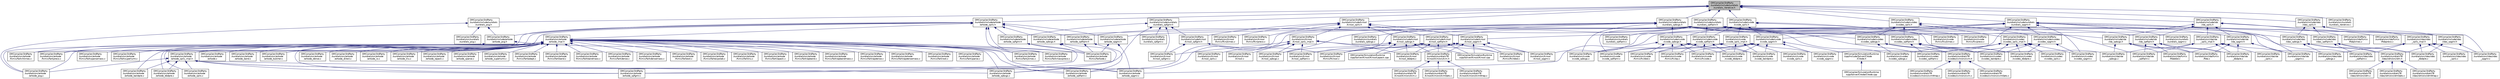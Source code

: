 digraph "OMCompiler/3rdParty/sundials/include/sundials/sundials_iterative.h"
{
  edge [fontname="Helvetica",fontsize="10",labelfontname="Helvetica",labelfontsize="10"];
  node [fontname="Helvetica",fontsize="10",shape=record];
  Node5 [label="OMCompiler/3rdParty\l/sundials/include/sundials\l/sundials_iterative.h",height=0.2,width=0.4,color="black", fillcolor="grey75", style="filled", fontcolor="black"];
  Node5 -> Node6 [dir="back",color="midnightblue",fontsize="10",style="solid",fontname="Helvetica"];
  Node6 [label="OMCompiler/3rdParty\l/sundials/include/arkode\l/arkode_spils.h",height=0.2,width=0.4,color="black", fillcolor="white", style="filled",URL="$dd/d9b/arkode__spils_8h.html"];
  Node6 -> Node7 [dir="back",color="midnightblue",fontsize="10",style="solid",fontname="Helvetica"];
  Node7 [label="OMCompiler/3rdParty\l/sundials/include/arkode\l/arkode_pcg.h",height=0.2,width=0.4,color="black", fillcolor="white", style="filled",URL="$d6/d5d/arkode__pcg_8h.html"];
  Node7 -> Node8 [dir="back",color="midnightblue",fontsize="10",style="solid",fontname="Helvetica"];
  Node8 [label="OMCompiler/3rdParty\l/sundials/src/arkode\l/arkode_pcg.c",height=0.2,width=0.4,color="black", fillcolor="white", style="filled",URL="$dc/d52/arkode__pcg_8c.html"];
  Node7 -> Node9 [dir="back",color="midnightblue",fontsize="10",style="solid",fontname="Helvetica"];
  Node9 [label="OMCompiler/3rdParty\l/sundials/src/arkode\l/fcmix/farkode.c",height=0.2,width=0.4,color="black", fillcolor="white", style="filled",URL="$dc/d59/farkode_8c.html"];
  Node6 -> Node10 [dir="back",color="midnightblue",fontsize="10",style="solid",fontname="Helvetica"];
  Node10 [label="OMCompiler/3rdParty\l/sundials/include/arkode\l/arkode_spbcgs.h",height=0.2,width=0.4,color="black", fillcolor="white", style="filled",URL="$d8/dbb/arkode__spbcgs_8h.html"];
  Node10 -> Node11 [dir="back",color="midnightblue",fontsize="10",style="solid",fontname="Helvetica"];
  Node11 [label="OMCompiler/3rdParty\l/sundials/src/arkode\l/arkode_spbcgs.c",height=0.2,width=0.4,color="black", fillcolor="white", style="filled",URL="$d5/da7/arkode__spbcgs_8c.html"];
  Node10 -> Node9 [dir="back",color="midnightblue",fontsize="10",style="solid",fontname="Helvetica"];
  Node6 -> Node12 [dir="back",color="midnightblue",fontsize="10",style="solid",fontname="Helvetica"];
  Node12 [label="OMCompiler/3rdParty\l/sundials/include/arkode\l/arkode_spfgmr.h",height=0.2,width=0.4,color="black", fillcolor="white", style="filled",URL="$df/d3e/arkode__spfgmr_8h.html"];
  Node12 -> Node13 [dir="back",color="midnightblue",fontsize="10",style="solid",fontname="Helvetica"];
  Node13 [label="OMCompiler/3rdParty\l/sundials/src/arkode\l/arkode_spfgmr.c",height=0.2,width=0.4,color="black", fillcolor="white", style="filled",URL="$dd/d9b/arkode__spfgmr_8c.html"];
  Node12 -> Node9 [dir="back",color="midnightblue",fontsize="10",style="solid",fontname="Helvetica"];
  Node6 -> Node14 [dir="back",color="midnightblue",fontsize="10",style="solid",fontname="Helvetica"];
  Node14 [label="OMCompiler/3rdParty\l/sundials/include/arkode\l/arkode_spgmr.h",height=0.2,width=0.4,color="black", fillcolor="white", style="filled",URL="$d0/dc6/arkode__spgmr_8h.html"];
  Node14 -> Node15 [dir="back",color="midnightblue",fontsize="10",style="solid",fontname="Helvetica"];
  Node15 [label="OMCompiler/3rdParty\l/sundials/src/arkode\l/arkode_spgmr.c",height=0.2,width=0.4,color="black", fillcolor="white", style="filled",URL="$d9/d89/arkode__spgmr_8c.html"];
  Node14 -> Node9 [dir="back",color="midnightblue",fontsize="10",style="solid",fontname="Helvetica"];
  Node6 -> Node16 [dir="back",color="midnightblue",fontsize="10",style="solid",fontname="Helvetica"];
  Node16 [label="OMCompiler/3rdParty\l/sundials/include/arkode\l/arkode_sptfqmr.h",height=0.2,width=0.4,color="black", fillcolor="white", style="filled",URL="$db/d2d/arkode__sptfqmr_8h.html"];
  Node16 -> Node17 [dir="back",color="midnightblue",fontsize="10",style="solid",fontname="Helvetica"];
  Node17 [label="OMCompiler/3rdParty\l/sundials/src/arkode\l/arkode_sptfqmr.c",height=0.2,width=0.4,color="black", fillcolor="white", style="filled",URL="$d7/df6/arkode__sptfqmr_8c.html"];
  Node16 -> Node9 [dir="back",color="midnightblue",fontsize="10",style="solid",fontname="Helvetica"];
  Node6 -> Node18 [dir="back",color="midnightblue",fontsize="10",style="solid",fontname="Helvetica"];
  Node18 [label="OMCompiler/3rdParty\l/sundials/src/arkode\l/arkode_impl.h",height=0.2,width=0.4,color="black", fillcolor="white", style="filled",URL="$dc/d3a/arkode__impl_8h.html"];
  Node18 -> Node19 [dir="back",color="midnightblue",fontsize="10",style="solid",fontname="Helvetica"];
  Node19 [label="OMCompiler/3rdParty\l/sundials/src/arkode\l/arkode.c",height=0.2,width=0.4,color="black", fillcolor="white", style="filled",URL="$dc/d49/arkode_8c.html"];
  Node18 -> Node20 [dir="back",color="midnightblue",fontsize="10",style="solid",fontname="Helvetica"];
  Node20 [label="OMCompiler/3rdParty\l/sundials/src/arkode\l/arkode_band.c",height=0.2,width=0.4,color="black", fillcolor="white", style="filled",URL="$d1/d74/arkode__band_8c.html"];
  Node18 -> Node21 [dir="back",color="midnightblue",fontsize="10",style="solid",fontname="Helvetica"];
  Node21 [label="OMCompiler/3rdParty\l/sundials/src/arkode\l/arkode_bandpre.c",height=0.2,width=0.4,color="black", fillcolor="white", style="filled",URL="$d1/d38/arkode__bandpre_8c.html"];
  Node18 -> Node22 [dir="back",color="midnightblue",fontsize="10",style="solid",fontname="Helvetica"];
  Node22 [label="OMCompiler/3rdParty\l/sundials/src/arkode\l/arkode_spils_impl.h",height=0.2,width=0.4,color="black", fillcolor="white", style="filled",URL="$d8/d3b/arkode__spils__impl_8h.html"];
  Node22 -> Node21 [dir="back",color="midnightblue",fontsize="10",style="solid",fontname="Helvetica"];
  Node22 -> Node23 [dir="back",color="midnightblue",fontsize="10",style="solid",fontname="Helvetica"];
  Node23 [label="OMCompiler/3rdParty\l/sundials/src/arkode\l/arkode_bbdpre.c",height=0.2,width=0.4,color="black", fillcolor="white", style="filled",URL="$db/de7/arkode__bbdpre_8c.html"];
  Node22 -> Node8 [dir="back",color="midnightblue",fontsize="10",style="solid",fontname="Helvetica"];
  Node22 -> Node11 [dir="back",color="midnightblue",fontsize="10",style="solid",fontname="Helvetica"];
  Node22 -> Node13 [dir="back",color="midnightblue",fontsize="10",style="solid",fontname="Helvetica"];
  Node22 -> Node15 [dir="back",color="midnightblue",fontsize="10",style="solid",fontname="Helvetica"];
  Node22 -> Node24 [dir="back",color="midnightblue",fontsize="10",style="solid",fontname="Helvetica"];
  Node24 [label="OMCompiler/3rdParty\l/sundials/src/arkode\l/arkode_spils.c",height=0.2,width=0.4,color="black", fillcolor="white", style="filled",URL="$d0/d92/arkode__spils_8c.html"];
  Node22 -> Node17 [dir="back",color="midnightblue",fontsize="10",style="solid",fontname="Helvetica"];
  Node18 -> Node23 [dir="back",color="midnightblue",fontsize="10",style="solid",fontname="Helvetica"];
  Node18 -> Node25 [dir="back",color="midnightblue",fontsize="10",style="solid",fontname="Helvetica"];
  Node25 [label="OMCompiler/3rdParty\l/sundials/src/arkode\l/arkode_butcher.c",height=0.2,width=0.4,color="black", fillcolor="white", style="filled",URL="$de/d96/arkode__butcher_8c.html"];
  Node18 -> Node26 [dir="back",color="midnightblue",fontsize="10",style="solid",fontname="Helvetica"];
  Node26 [label="OMCompiler/3rdParty\l/sundials/src/arkode\l/arkode_dense.c",height=0.2,width=0.4,color="black", fillcolor="white", style="filled",URL="$d7/d63/arkode__dense_8c.html"];
  Node18 -> Node27 [dir="back",color="midnightblue",fontsize="10",style="solid",fontname="Helvetica"];
  Node27 [label="OMCompiler/3rdParty\l/sundials/src/arkode\l/arkode_direct.c",height=0.2,width=0.4,color="black", fillcolor="white", style="filled",URL="$d9/d5b/arkode__direct_8c.html"];
  Node18 -> Node28 [dir="back",color="midnightblue",fontsize="10",style="solid",fontname="Helvetica"];
  Node28 [label="OMCompiler/3rdParty\l/sundials/src/arkode\l/arkode_io.c",height=0.2,width=0.4,color="black", fillcolor="white", style="filled",URL="$de/d42/arkode__io_8c.html"];
  Node18 -> Node29 [dir="back",color="midnightblue",fontsize="10",style="solid",fontname="Helvetica"];
  Node29 [label="OMCompiler/3rdParty\l/sundials/src/arkode\l/arkode_klu.c",height=0.2,width=0.4,color="black", fillcolor="white", style="filled",URL="$d4/dc8/arkode__klu_8c.html"];
  Node18 -> Node30 [dir="back",color="midnightblue",fontsize="10",style="solid",fontname="Helvetica"];
  Node30 [label="OMCompiler/3rdParty\l/sundials/src/arkode\l/arkode_lapack.c",height=0.2,width=0.4,color="black", fillcolor="white", style="filled",URL="$d5/de8/arkode__lapack_8c.html"];
  Node18 -> Node8 [dir="back",color="midnightblue",fontsize="10",style="solid",fontname="Helvetica"];
  Node18 -> Node31 [dir="back",color="midnightblue",fontsize="10",style="solid",fontname="Helvetica"];
  Node31 [label="OMCompiler/3rdParty\l/sundials/src/arkode\l/arkode_sparse.c",height=0.2,width=0.4,color="black", fillcolor="white", style="filled",URL="$de/d0c/arkode__sparse_8c.html"];
  Node18 -> Node11 [dir="back",color="midnightblue",fontsize="10",style="solid",fontname="Helvetica"];
  Node18 -> Node13 [dir="back",color="midnightblue",fontsize="10",style="solid",fontname="Helvetica"];
  Node18 -> Node15 [dir="back",color="midnightblue",fontsize="10",style="solid",fontname="Helvetica"];
  Node18 -> Node24 [dir="back",color="midnightblue",fontsize="10",style="solid",fontname="Helvetica"];
  Node18 -> Node17 [dir="back",color="midnightblue",fontsize="10",style="solid",fontname="Helvetica"];
  Node18 -> Node32 [dir="back",color="midnightblue",fontsize="10",style="solid",fontname="Helvetica"];
  Node32 [label="OMCompiler/3rdParty\l/sundials/src/arkode\l/arkode_superlumt.c",height=0.2,width=0.4,color="black", fillcolor="white", style="filled",URL="$d8/d30/arkode__superlumt_8c.html"];
  Node18 -> Node33 [dir="back",color="midnightblue",fontsize="10",style="solid",fontname="Helvetica"];
  Node33 [label="OMCompiler/3rdParty\l/sundials/src/arkode\l/fcmix/farkadapt.c",height=0.2,width=0.4,color="black", fillcolor="white", style="filled",URL="$d6/dfb/farkadapt_8c.html"];
  Node18 -> Node34 [dir="back",color="midnightblue",fontsize="10",style="solid",fontname="Helvetica"];
  Node34 [label="OMCompiler/3rdParty\l/sundials/src/arkode\l/fcmix/farkband.c",height=0.2,width=0.4,color="black", fillcolor="white", style="filled",URL="$d8/dae/farkband_8c.html"];
  Node18 -> Node35 [dir="back",color="midnightblue",fontsize="10",style="solid",fontname="Helvetica"];
  Node35 [label="OMCompiler/3rdParty\l/sundials/src/arkode\l/fcmix/farkbandmass.c",height=0.2,width=0.4,color="black", fillcolor="white", style="filled",URL="$da/d14/farkbandmass_8c.html"];
  Node18 -> Node36 [dir="back",color="midnightblue",fontsize="10",style="solid",fontname="Helvetica"];
  Node36 [label="OMCompiler/3rdParty\l/sundials/src/arkode\l/fcmix/farkdense.c",height=0.2,width=0.4,color="black", fillcolor="white", style="filled",URL="$dc/d0a/farkdense_8c.html"];
  Node18 -> Node37 [dir="back",color="midnightblue",fontsize="10",style="solid",fontname="Helvetica"];
  Node37 [label="OMCompiler/3rdParty\l/sundials/src/arkode\l/fcmix/farkdensemass.c",height=0.2,width=0.4,color="black", fillcolor="white", style="filled",URL="$d2/dd9/farkdensemass_8c.html"];
  Node18 -> Node38 [dir="back",color="midnightblue",fontsize="10",style="solid",fontname="Helvetica"];
  Node38 [label="OMCompiler/3rdParty\l/sundials/src/arkode\l/fcmix/farkewt.c",height=0.2,width=0.4,color="black", fillcolor="white", style="filled",URL="$dd/d4a/farkewt_8c.html"];
  Node18 -> Node39 [dir="back",color="midnightblue",fontsize="10",style="solid",fontname="Helvetica"];
  Node39 [label="OMCompiler/3rdParty\l/sundials/src/arkode\l/fcmix/farkexpstab.c",height=0.2,width=0.4,color="black", fillcolor="white", style="filled",URL="$d1/d6a/farkexpstab_8c.html"];
  Node18 -> Node40 [dir="back",color="midnightblue",fontsize="10",style="solid",fontname="Helvetica"];
  Node40 [label="OMCompiler/3rdParty\l/sundials/src/arkode\l/fcmix/farkjtimes.c",height=0.2,width=0.4,color="black", fillcolor="white", style="filled",URL="$dd/ddb/farkjtimes_8c.html"];
  Node18 -> Node41 [dir="back",color="midnightblue",fontsize="10",style="solid",fontname="Helvetica"];
  Node41 [label="OMCompiler/3rdParty\l/sundials/src/arkode\l/fcmix/farkklu.c",height=0.2,width=0.4,color="black", fillcolor="white", style="filled",URL="$d5/d44/farkklu_8c.html"];
  Node18 -> Node42 [dir="back",color="midnightblue",fontsize="10",style="solid",fontname="Helvetica"];
  Node42 [label="OMCompiler/3rdParty\l/sundials/src/arkode\l/fcmix/farklapack.c",height=0.2,width=0.4,color="black", fillcolor="white", style="filled",URL="$db/da2/farklapack_8c.html"];
  Node18 -> Node43 [dir="back",color="midnightblue",fontsize="10",style="solid",fontname="Helvetica"];
  Node43 [label="OMCompiler/3rdParty\l/sundials/src/arkode\l/fcmix/farklapband.c",height=0.2,width=0.4,color="black", fillcolor="white", style="filled",URL="$da/dc4/farklapband_8c.html"];
  Node18 -> Node44 [dir="back",color="midnightblue",fontsize="10",style="solid",fontname="Helvetica"];
  Node44 [label="OMCompiler/3rdParty\l/sundials/src/arkode\l/fcmix/farklapbandmass.c",height=0.2,width=0.4,color="black", fillcolor="white", style="filled",URL="$dd/d03/farklapbandmass_8c.html"];
  Node18 -> Node45 [dir="back",color="midnightblue",fontsize="10",style="solid",fontname="Helvetica"];
  Node45 [label="OMCompiler/3rdParty\l/sundials/src/arkode\l/fcmix/farklapdense.c",height=0.2,width=0.4,color="black", fillcolor="white", style="filled",URL="$d8/d12/farklapdense_8c.html"];
  Node18 -> Node46 [dir="back",color="midnightblue",fontsize="10",style="solid",fontname="Helvetica"];
  Node46 [label="OMCompiler/3rdParty\l/sundials/src/arkode\l/fcmix/farklapdensemass.c",height=0.2,width=0.4,color="black", fillcolor="white", style="filled",URL="$da/dd4/farklapdensemass_8c.html"];
  Node18 -> Node47 [dir="back",color="midnightblue",fontsize="10",style="solid",fontname="Helvetica"];
  Node47 [label="OMCompiler/3rdParty\l/sundials/src/arkode\l/fcmix/farkmasspreco.c",height=0.2,width=0.4,color="black", fillcolor="white", style="filled",URL="$d3/d0f/farkmasspreco_8c.html"];
  Node18 -> Node48 [dir="back",color="midnightblue",fontsize="10",style="solid",fontname="Helvetica"];
  Node48 [label="OMCompiler/3rdParty\l/sundials/src/arkode\l/fcmix/farkmtimes.c",height=0.2,width=0.4,color="black", fillcolor="white", style="filled",URL="$d1/df7/farkmtimes_8c.html"];
  Node18 -> Node9 [dir="back",color="midnightblue",fontsize="10",style="solid",fontname="Helvetica"];
  Node18 -> Node49 [dir="back",color="midnightblue",fontsize="10",style="solid",fontname="Helvetica"];
  Node49 [label="OMCompiler/3rdParty\l/sundials/src/arkode\l/fcmix/farkpreco.c",height=0.2,width=0.4,color="black", fillcolor="white", style="filled",URL="$d2/dff/farkpreco_8c.html"];
  Node18 -> Node50 [dir="back",color="midnightblue",fontsize="10",style="solid",fontname="Helvetica"];
  Node50 [label="OMCompiler/3rdParty\l/sundials/src/arkode\l/fcmix/farkroot.c",height=0.2,width=0.4,color="black", fillcolor="white", style="filled",URL="$db/dff/farkroot_8c.html"];
  Node18 -> Node51 [dir="back",color="midnightblue",fontsize="10",style="solid",fontname="Helvetica"];
  Node51 [label="OMCompiler/3rdParty\l/sundials/src/arkode\l/fcmix/farksparse.c",height=0.2,width=0.4,color="black", fillcolor="white", style="filled",URL="$d8/dca/farksparse_8c.html"];
  Node18 -> Node52 [dir="back",color="midnightblue",fontsize="10",style="solid",fontname="Helvetica"];
  Node52 [label="OMCompiler/3rdParty\l/sundials/src/arkode\l/fcmix/farksparsemass.c",height=0.2,width=0.4,color="black", fillcolor="white", style="filled",URL="$d2/d66/farksparsemass_8c.html"];
  Node18 -> Node53 [dir="back",color="midnightblue",fontsize="10",style="solid",fontname="Helvetica"];
  Node53 [label="OMCompiler/3rdParty\l/sundials/src/arkode\l/fcmix/farksuperlumt.c",height=0.2,width=0.4,color="black", fillcolor="white", style="filled",URL="$db/d92/farksuperlumt_8c.html"];
  Node6 -> Node22 [dir="back",color="midnightblue",fontsize="10",style="solid",fontname="Helvetica"];
  Node6 -> Node40 [dir="back",color="midnightblue",fontsize="10",style="solid",fontname="Helvetica"];
  Node6 -> Node47 [dir="back",color="midnightblue",fontsize="10",style="solid",fontname="Helvetica"];
  Node6 -> Node48 [dir="back",color="midnightblue",fontsize="10",style="solid",fontname="Helvetica"];
  Node6 -> Node49 [dir="back",color="midnightblue",fontsize="10",style="solid",fontname="Helvetica"];
  Node5 -> Node54 [dir="back",color="midnightblue",fontsize="10",style="solid",fontname="Helvetica"];
  Node54 [label="OMCompiler/3rdParty\l/sundials/include/cvode\l/cvode_spils.h",height=0.2,width=0.4,color="black", fillcolor="white", style="filled",URL="$d9/dc3/cvode__spils_8h.html"];
  Node54 -> Node55 [dir="back",color="midnightblue",fontsize="10",style="solid",fontname="Helvetica"];
  Node55 [label="OMCompiler/3rdParty\l/sundials/include/cvode\l/cvode_spbcgs.h",height=0.2,width=0.4,color="black", fillcolor="white", style="filled",URL="$d6/dd4/cvode__spbcgs_8h.html"];
  Node55 -> Node56 [dir="back",color="midnightblue",fontsize="10",style="solid",fontname="Helvetica"];
  Node56 [label="OMCompiler/3rdParty\l/sundials/src/cvode\l/cvode_bandpre.c",height=0.2,width=0.4,color="black", fillcolor="white", style="filled",URL="$d2/da7/cvode__bandpre_8c.html"];
  Node55 -> Node57 [dir="back",color="midnightblue",fontsize="10",style="solid",fontname="Helvetica"];
  Node57 [label="OMCompiler/3rdParty\l/sundials/src/cvode\l/cvode_bbdpre.c",height=0.2,width=0.4,color="black", fillcolor="white", style="filled",URL="$d4/d06/cvode__bbdpre_8c.html"];
  Node55 -> Node58 [dir="back",color="midnightblue",fontsize="10",style="solid",fontname="Helvetica"];
  Node58 [label="OMCompiler/3rdParty\l/sundials/src/cvode\l/cvode_spbcgs.c",height=0.2,width=0.4,color="black", fillcolor="white", style="filled",URL="$db/d41/cvode__spbcgs_8c.html"];
  Node55 -> Node59 [dir="back",color="midnightblue",fontsize="10",style="solid",fontname="Helvetica"];
  Node59 [label="OMCompiler/3rdParty\l/sundials/src/cvode\l/fcmix/fcvbbd.c",height=0.2,width=0.4,color="black", fillcolor="white", style="filled",URL="$d9/d7f/fcvbbd_8c.html"];
  Node55 -> Node60 [dir="back",color="midnightblue",fontsize="10",style="solid",fontname="Helvetica"];
  Node60 [label="OMCompiler/3rdParty\l/sundials/src/cvode\l/fcmix/fcvbp.c",height=0.2,width=0.4,color="black", fillcolor="white", style="filled",URL="$de/d81/fcvbp_8c.html"];
  Node55 -> Node61 [dir="back",color="midnightblue",fontsize="10",style="solid",fontname="Helvetica"];
  Node61 [label="OMCompiler/3rdParty\l/sundials/src/cvode\l/fcmix/fcvode.c",height=0.2,width=0.4,color="black", fillcolor="white", style="filled",URL="$df/d4f/fcvode_8c.html"];
  Node54 -> Node62 [dir="back",color="midnightblue",fontsize="10",style="solid",fontname="Helvetica"];
  Node62 [label="OMCompiler/3rdParty\l/sundials/include/cvode\l/cvode_spgmr.h",height=0.2,width=0.4,color="black", fillcolor="white", style="filled",URL="$d7/d49/cvode__spgmr_8h.html"];
  Node62 -> Node56 [dir="back",color="midnightblue",fontsize="10",style="solid",fontname="Helvetica"];
  Node62 -> Node57 [dir="back",color="midnightblue",fontsize="10",style="solid",fontname="Helvetica"];
  Node62 -> Node63 [dir="back",color="midnightblue",fontsize="10",style="solid",fontname="Helvetica"];
  Node63 [label="OMCompiler/3rdParty\l/sundials/src/cvode\l/cvode_spgmr.c",height=0.2,width=0.4,color="black", fillcolor="white", style="filled",URL="$d7/d23/cvode__spgmr_8c.html"];
  Node62 -> Node59 [dir="back",color="midnightblue",fontsize="10",style="solid",fontname="Helvetica"];
  Node62 -> Node60 [dir="back",color="midnightblue",fontsize="10",style="solid",fontname="Helvetica"];
  Node62 -> Node61 [dir="back",color="midnightblue",fontsize="10",style="solid",fontname="Helvetica"];
  Node62 -> Node64 [dir="back",color="midnightblue",fontsize="10",style="solid",fontname="Helvetica"];
  Node64 [label="OMCompiler/SimulationRuntime\l/cpp/Include/Solver/CVode\l/CVode.h",height=0.2,width=0.4,color="black", fillcolor="white", style="filled",URL="$d5/d98/_simulation_runtime_2cpp_2_include_2_solver_2_c_vode_2cvode_8h.html"];
  Node64 -> Node65 [dir="back",color="midnightblue",fontsize="10",style="solid",fontname="Helvetica"];
  Node65 [label="OMCompiler/SimulationRuntime\l/cpp/Solver/CVode/CVode.cpp",height=0.2,width=0.4,color="black", fillcolor="white", style="filled",URL="$d1/d14/_c_vode_8cpp.html"];
  Node54 -> Node66 [dir="back",color="midnightblue",fontsize="10",style="solid",fontname="Helvetica"];
  Node66 [label="OMCompiler/3rdParty\l/sundials/include/cvode\l/cvode_sptfqmr.h",height=0.2,width=0.4,color="black", fillcolor="white", style="filled",URL="$d9/d85/cvode__sptfqmr_8h.html"];
  Node66 -> Node56 [dir="back",color="midnightblue",fontsize="10",style="solid",fontname="Helvetica"];
  Node66 -> Node57 [dir="back",color="midnightblue",fontsize="10",style="solid",fontname="Helvetica"];
  Node66 -> Node67 [dir="back",color="midnightblue",fontsize="10",style="solid",fontname="Helvetica"];
  Node67 [label="OMCompiler/3rdParty\l/sundials/src/cvode\l/cvode_sptfqmr.c",height=0.2,width=0.4,color="black", fillcolor="white", style="filled",URL="$d5/d60/cvode__sptfqmr_8c.html"];
  Node66 -> Node59 [dir="back",color="midnightblue",fontsize="10",style="solid",fontname="Helvetica"];
  Node66 -> Node60 [dir="back",color="midnightblue",fontsize="10",style="solid",fontname="Helvetica"];
  Node66 -> Node61 [dir="back",color="midnightblue",fontsize="10",style="solid",fontname="Helvetica"];
  Node54 -> Node68 [dir="back",color="midnightblue",fontsize="10",style="solid",fontname="Helvetica"];
  Node68 [label="OMCompiler/3rdParty\l/sundials/src/cvode\l/cvode_spils_impl.h",height=0.2,width=0.4,color="black", fillcolor="white", style="filled",URL="$d9/d70/cvode__spils__impl_8h.html"];
  Node68 -> Node56 [dir="back",color="midnightblue",fontsize="10",style="solid",fontname="Helvetica"];
  Node68 -> Node57 [dir="back",color="midnightblue",fontsize="10",style="solid",fontname="Helvetica"];
  Node68 -> Node58 [dir="back",color="midnightblue",fontsize="10",style="solid",fontname="Helvetica"];
  Node68 -> Node63 [dir="back",color="midnightblue",fontsize="10",style="solid",fontname="Helvetica"];
  Node68 -> Node69 [dir="back",color="midnightblue",fontsize="10",style="solid",fontname="Helvetica"];
  Node69 [label="OMCompiler/3rdParty\l/sundials/src/cvode\l/cvode_spils.c",height=0.2,width=0.4,color="black", fillcolor="white", style="filled",URL="$de/d10/cvode__spils_8c.html"];
  Node68 -> Node67 [dir="back",color="midnightblue",fontsize="10",style="solid",fontname="Helvetica"];
  Node54 -> Node70 [dir="back",color="midnightblue",fontsize="10",style="solid",fontname="Helvetica"];
  Node70 [label="OMCompiler/3rdParty\l/sundials/src/cvode\l/fcmix/fcvjtimes.c",height=0.2,width=0.4,color="black", fillcolor="white", style="filled",URL="$dd/d0e/fcvjtimes_8c.html"];
  Node54 -> Node71 [dir="back",color="midnightblue",fontsize="10",style="solid",fontname="Helvetica"];
  Node71 [label="OMCompiler/3rdParty\l/sundials/src/cvode\l/fcmix/fcvpreco.c",height=0.2,width=0.4,color="black", fillcolor="white", style="filled",URL="$d1/d88/fcvpreco_8c.html"];
  Node5 -> Node72 [dir="back",color="midnightblue",fontsize="10",style="solid",fontname="Helvetica"];
  Node72 [label="OMCompiler/3rdParty\l/sundials/include/cvodes\l/cvodes_spils.h",height=0.2,width=0.4,color="black", fillcolor="white", style="filled",URL="$d2/de2/cvodes__spils_8h.html"];
  Node72 -> Node73 [dir="back",color="midnightblue",fontsize="10",style="solid",fontname="Helvetica"];
  Node73 [label="OMCompiler/3rdParty\l/sundials/include/cvodes\l/cvodes_spbcgs.h",height=0.2,width=0.4,color="black", fillcolor="white", style="filled",URL="$dd/d38/cvodes__spbcgs_8h.html"];
  Node73 -> Node74 [dir="back",color="midnightblue",fontsize="10",style="solid",fontname="Helvetica"];
  Node74 [label="OMCompiler/3rdParty\l/sundials/src/cvodes\l/cvodes_bandpre.c",height=0.2,width=0.4,color="black", fillcolor="white", style="filled",URL="$da/daf/cvodes__bandpre_8c.html"];
  Node73 -> Node75 [dir="back",color="midnightblue",fontsize="10",style="solid",fontname="Helvetica"];
  Node75 [label="OMCompiler/3rdParty\l/sundials/src/cvodes\l/cvodes_bbdpre.c",height=0.2,width=0.4,color="black", fillcolor="white", style="filled",URL="$d5/d95/cvodes__bbdpre_8c.html"];
  Node73 -> Node76 [dir="back",color="midnightblue",fontsize="10",style="solid",fontname="Helvetica"];
  Node76 [label="OMCompiler/3rdParty\l/sundials/src/cvodes\l/cvodes_spbcgs.c",height=0.2,width=0.4,color="black", fillcolor="white", style="filled",URL="$d1/dde/cvodes__spbcgs_8c.html"];
  Node73 -> Node77 [dir="back",color="midnightblue",fontsize="10",style="solid",fontname="Helvetica"];
  Node77 [label="OMCompiler/3rdParty\l/sundials/sundialsTB\l/cvodes/cvm/src/cvm.h",height=0.2,width=0.4,color="black", fillcolor="white", style="filled",URL="$df/d3e/cvm_8h.html"];
  Node77 -> Node78 [dir="back",color="midnightblue",fontsize="10",style="solid",fontname="Helvetica"];
  Node78 [label="OMCompiler/3rdParty\l/sundials/sundialsTB\l/cvodes/cvm/src/cvm.c",height=0.2,width=0.4,color="black", fillcolor="white", style="filled",URL="$d6/dc3/cvm_8c.html"];
  Node77 -> Node79 [dir="back",color="midnightblue",fontsize="10",style="solid",fontname="Helvetica"];
  Node79 [label="OMCompiler/3rdParty\l/sundials/sundialsTB\l/cvodes/cvm/src/cvmOpts.c",height=0.2,width=0.4,color="black", fillcolor="white", style="filled",URL="$d7/dd0/cvm_opts_8c.html"];
  Node77 -> Node80 [dir="back",color="midnightblue",fontsize="10",style="solid",fontname="Helvetica"];
  Node80 [label="OMCompiler/3rdParty\l/sundials/sundialsTB\l/cvodes/cvm/src/cvmWrap.c",height=0.2,width=0.4,color="black", fillcolor="white", style="filled",URL="$de/d69/cvm_wrap_8c.html"];
  Node72 -> Node81 [dir="back",color="midnightblue",fontsize="10",style="solid",fontname="Helvetica"];
  Node81 [label="OMCompiler/3rdParty\l/sundials/include/cvodes\l/cvodes_spgmr.h",height=0.2,width=0.4,color="black", fillcolor="white", style="filled",URL="$d5/d24/cvodes__spgmr_8h.html"];
  Node81 -> Node74 [dir="back",color="midnightblue",fontsize="10",style="solid",fontname="Helvetica"];
  Node81 -> Node75 [dir="back",color="midnightblue",fontsize="10",style="solid",fontname="Helvetica"];
  Node81 -> Node82 [dir="back",color="midnightblue",fontsize="10",style="solid",fontname="Helvetica"];
  Node82 [label="OMCompiler/3rdParty\l/sundials/src/cvodes\l/cvodes_spgmr.c",height=0.2,width=0.4,color="black", fillcolor="white", style="filled",URL="$d6/d78/cvodes__spgmr_8c.html"];
  Node81 -> Node77 [dir="back",color="midnightblue",fontsize="10",style="solid",fontname="Helvetica"];
  Node72 -> Node83 [dir="back",color="midnightblue",fontsize="10",style="solid",fontname="Helvetica"];
  Node83 [label="OMCompiler/3rdParty\l/sundials/include/cvodes\l/cvodes_sptfqmr.h",height=0.2,width=0.4,color="black", fillcolor="white", style="filled",URL="$dd/db1/cvodes__sptfqmr_8h.html"];
  Node83 -> Node74 [dir="back",color="midnightblue",fontsize="10",style="solid",fontname="Helvetica"];
  Node83 -> Node75 [dir="back",color="midnightblue",fontsize="10",style="solid",fontname="Helvetica"];
  Node83 -> Node84 [dir="back",color="midnightblue",fontsize="10",style="solid",fontname="Helvetica"];
  Node84 [label="OMCompiler/3rdParty\l/sundials/src/cvodes\l/cvodes_sptfqmr.c",height=0.2,width=0.4,color="black", fillcolor="white", style="filled",URL="$d2/dbf/cvodes__sptfqmr_8c.html"];
  Node83 -> Node77 [dir="back",color="midnightblue",fontsize="10",style="solid",fontname="Helvetica"];
  Node72 -> Node85 [dir="back",color="midnightblue",fontsize="10",style="solid",fontname="Helvetica"];
  Node85 [label="OMCompiler/3rdParty\l/sundials/src/cvodes\l/cvodes_spils_impl.h",height=0.2,width=0.4,color="black", fillcolor="white", style="filled",URL="$d4/d1c/cvodes__spils__impl_8h.html"];
  Node85 -> Node74 [dir="back",color="midnightblue",fontsize="10",style="solid",fontname="Helvetica"];
  Node85 -> Node75 [dir="back",color="midnightblue",fontsize="10",style="solid",fontname="Helvetica"];
  Node85 -> Node76 [dir="back",color="midnightblue",fontsize="10",style="solid",fontname="Helvetica"];
  Node85 -> Node82 [dir="back",color="midnightblue",fontsize="10",style="solid",fontname="Helvetica"];
  Node85 -> Node86 [dir="back",color="midnightblue",fontsize="10",style="solid",fontname="Helvetica"];
  Node86 [label="OMCompiler/3rdParty\l/sundials/src/cvodes\l/cvodes_spils.c",height=0.2,width=0.4,color="black", fillcolor="white", style="filled",URL="$d9/d0d/cvodes__spils_8c.html"];
  Node85 -> Node84 [dir="back",color="midnightblue",fontsize="10",style="solid",fontname="Helvetica"];
  Node5 -> Node87 [dir="back",color="midnightblue",fontsize="10",style="solid",fontname="Helvetica"];
  Node87 [label="OMCompiler/3rdParty\l/sundials/include/ida\l/ida_spils.h",height=0.2,width=0.4,color="black", fillcolor="white", style="filled",URL="$d1/d3c/ida__spils_8h.html"];
  Node87 -> Node88 [dir="back",color="midnightblue",fontsize="10",style="solid",fontname="Helvetica"];
  Node88 [label="OMCompiler/3rdParty\l/sundials/include/ida\l/ida_spbcgs.h",height=0.2,width=0.4,color="black", fillcolor="white", style="filled",URL="$d4/d46/ida__spbcgs_8h.html"];
  Node88 -> Node89 [dir="back",color="midnightblue",fontsize="10",style="solid",fontname="Helvetica"];
  Node89 [label="OMCompiler/3rdParty\l/sundials/src/ida/fcmix\l/fida.c",height=0.2,width=0.4,color="black", fillcolor="white", style="filled",URL="$dd/de0/fida_8c.html"];
  Node88 -> Node90 [dir="back",color="midnightblue",fontsize="10",style="solid",fontname="Helvetica"];
  Node90 [label="OMCompiler/3rdParty\l/sundials/src/ida/fcmix\l/fidabbd.c",height=0.2,width=0.4,color="black", fillcolor="white", style="filled",URL="$dd/d6a/fidabbd_8c.html"];
  Node88 -> Node91 [dir="back",color="midnightblue",fontsize="10",style="solid",fontname="Helvetica"];
  Node91 [label="OMCompiler/3rdParty\l/sundials/src/ida/ida\l_bbdpre.c",height=0.2,width=0.4,color="black", fillcolor="white", style="filled",URL="$d0/d9f/ida__bbdpre_8c.html"];
  Node88 -> Node92 [dir="back",color="midnightblue",fontsize="10",style="solid",fontname="Helvetica"];
  Node92 [label="OMCompiler/3rdParty\l/sundials/src/ida/ida\l_spbcgs.c",height=0.2,width=0.4,color="black", fillcolor="white", style="filled",URL="$d9/d6c/ida__spbcgs_8c.html"];
  Node87 -> Node93 [dir="back",color="midnightblue",fontsize="10",style="solid",fontname="Helvetica"];
  Node93 [label="OMCompiler/3rdParty\l/sundials/include/ida\l/ida_spgmr.h",height=0.2,width=0.4,color="black", fillcolor="white", style="filled",URL="$d8/dd7/ida__spgmr_8h.html"];
  Node93 -> Node89 [dir="back",color="midnightblue",fontsize="10",style="solid",fontname="Helvetica"];
  Node93 -> Node90 [dir="back",color="midnightblue",fontsize="10",style="solid",fontname="Helvetica"];
  Node93 -> Node91 [dir="back",color="midnightblue",fontsize="10",style="solid",fontname="Helvetica"];
  Node93 -> Node94 [dir="back",color="midnightblue",fontsize="10",style="solid",fontname="Helvetica"];
  Node94 [label="OMCompiler/3rdParty\l/sundials/src/ida/ida\l_spgmr.c",height=0.2,width=0.4,color="black", fillcolor="white", style="filled",URL="$d7/dca/ida__spgmr_8c.html"];
  Node87 -> Node95 [dir="back",color="midnightblue",fontsize="10",style="solid",fontname="Helvetica"];
  Node95 [label="OMCompiler/3rdParty\l/sundials/include/ida\l/ida_sptfqmr.h",height=0.2,width=0.4,color="black", fillcolor="white", style="filled",URL="$d3/d05/ida__sptfqmr_8h.html"];
  Node95 -> Node89 [dir="back",color="midnightblue",fontsize="10",style="solid",fontname="Helvetica"];
  Node95 -> Node90 [dir="back",color="midnightblue",fontsize="10",style="solid",fontname="Helvetica"];
  Node95 -> Node91 [dir="back",color="midnightblue",fontsize="10",style="solid",fontname="Helvetica"];
  Node95 -> Node96 [dir="back",color="midnightblue",fontsize="10",style="solid",fontname="Helvetica"];
  Node96 [label="OMCompiler/3rdParty\l/sundials/src/ida/ida\l_sptfqmr.c",height=0.2,width=0.4,color="black", fillcolor="white", style="filled",URL="$de/d6a/ida__sptfqmr_8c.html"];
  Node87 -> Node97 [dir="back",color="midnightblue",fontsize="10",style="solid",fontname="Helvetica"];
  Node97 [label="OMCompiler/3rdParty\l/sundials/src/ida/fcmix\l/fidajtimes.c",height=0.2,width=0.4,color="black", fillcolor="white", style="filled",URL="$d5/de5/fidajtimes_8c.html"];
  Node87 -> Node98 [dir="back",color="midnightblue",fontsize="10",style="solid",fontname="Helvetica"];
  Node98 [label="OMCompiler/3rdParty\l/sundials/src/ida/fcmix\l/fidapreco.c",height=0.2,width=0.4,color="black", fillcolor="white", style="filled",URL="$d0/dfc/fidapreco_8c.html"];
  Node87 -> Node99 [dir="back",color="midnightblue",fontsize="10",style="solid",fontname="Helvetica"];
  Node99 [label="OMCompiler/3rdParty\l/sundials/src/ida/ida\l_spils_impl.h",height=0.2,width=0.4,color="black", fillcolor="white", style="filled",URL="$d5/ded/ida__spils__impl_8h.html"];
  Node99 -> Node91 [dir="back",color="midnightblue",fontsize="10",style="solid",fontname="Helvetica"];
  Node99 -> Node92 [dir="back",color="midnightblue",fontsize="10",style="solid",fontname="Helvetica"];
  Node99 -> Node94 [dir="back",color="midnightblue",fontsize="10",style="solid",fontname="Helvetica"];
  Node99 -> Node100 [dir="back",color="midnightblue",fontsize="10",style="solid",fontname="Helvetica"];
  Node100 [label="OMCompiler/3rdParty\l/sundials/src/ida/ida\l_spils.c",height=0.2,width=0.4,color="black", fillcolor="white", style="filled",URL="$de/dea/ida__spils_8c.html"];
  Node99 -> Node96 [dir="back",color="midnightblue",fontsize="10",style="solid",fontname="Helvetica"];
  Node5 -> Node101 [dir="back",color="midnightblue",fontsize="10",style="solid",fontname="Helvetica"];
  Node101 [label="OMCompiler/3rdParty\l/sundials/include/idas\l/idas_spils.h",height=0.2,width=0.4,color="black", fillcolor="white", style="filled",URL="$d4/d0c/idas__spils_8h.html"];
  Node101 -> Node102 [dir="back",color="midnightblue",fontsize="10",style="solid",fontname="Helvetica"];
  Node102 [label="OMCompiler/3rdParty\l/sundials/include/idas\l/idas_spbcgs.h",height=0.2,width=0.4,color="black", fillcolor="white", style="filled",URL="$db/d92/idas__spbcgs_8h.html"];
  Node102 -> Node103 [dir="back",color="midnightblue",fontsize="10",style="solid",fontname="Helvetica"];
  Node103 [label="OMCompiler/3rdParty\l/sundials/src/idas/idas\l_bbdpre.c",height=0.2,width=0.4,color="black", fillcolor="white", style="filled",URL="$d9/d0b/idas__bbdpre_8c.html"];
  Node102 -> Node104 [dir="back",color="midnightblue",fontsize="10",style="solid",fontname="Helvetica"];
  Node104 [label="OMCompiler/3rdParty\l/sundials/src/idas/idas\l_spbcgs.c",height=0.2,width=0.4,color="black", fillcolor="white", style="filled",URL="$d0/d6f/idas__spbcgs_8c.html"];
  Node102 -> Node105 [dir="back",color="midnightblue",fontsize="10",style="solid",fontname="Helvetica"];
  Node105 [label="OMCompiler/3rdParty\l/sundials/sundialsTB\l/idas/idm/src/idm.h",height=0.2,width=0.4,color="black", fillcolor="white", style="filled",URL="$d2/d38/idm_8h.html"];
  Node105 -> Node106 [dir="back",color="midnightblue",fontsize="10",style="solid",fontname="Helvetica"];
  Node106 [label="OMCompiler/3rdParty\l/sundials/sundialsTB\l/idas/idm/src/idm.c",height=0.2,width=0.4,color="black", fillcolor="white", style="filled",URL="$d6/d00/idm_8c.html"];
  Node105 -> Node107 [dir="back",color="midnightblue",fontsize="10",style="solid",fontname="Helvetica"];
  Node107 [label="OMCompiler/3rdParty\l/sundials/sundialsTB\l/idas/idm/src/idmOpts.c",height=0.2,width=0.4,color="black", fillcolor="white", style="filled",URL="$d1/d52/idm_opts_8c.html"];
  Node105 -> Node108 [dir="back",color="midnightblue",fontsize="10",style="solid",fontname="Helvetica"];
  Node108 [label="OMCompiler/3rdParty\l/sundials/sundialsTB\l/idas/idm/src/idmWrap.c",height=0.2,width=0.4,color="black", fillcolor="white", style="filled",URL="$df/dc1/idm_wrap_8c.html"];
  Node101 -> Node109 [dir="back",color="midnightblue",fontsize="10",style="solid",fontname="Helvetica"];
  Node109 [label="OMCompiler/3rdParty\l/sundials/include/idas\l/idas_spgmr.h",height=0.2,width=0.4,color="black", fillcolor="white", style="filled",URL="$d0/d6b/idas__spgmr_8h.html"];
  Node109 -> Node103 [dir="back",color="midnightblue",fontsize="10",style="solid",fontname="Helvetica"];
  Node109 -> Node110 [dir="back",color="midnightblue",fontsize="10",style="solid",fontname="Helvetica"];
  Node110 [label="OMCompiler/3rdParty\l/sundials/src/idas/idas\l_spgmr.c",height=0.2,width=0.4,color="black", fillcolor="white", style="filled",URL="$d2/d48/idas__spgmr_8c.html"];
  Node109 -> Node105 [dir="back",color="midnightblue",fontsize="10",style="solid",fontname="Helvetica"];
  Node101 -> Node111 [dir="back",color="midnightblue",fontsize="10",style="solid",fontname="Helvetica"];
  Node111 [label="OMCompiler/3rdParty\l/sundials/include/idas\l/idas_sptfqmr.h",height=0.2,width=0.4,color="black", fillcolor="white", style="filled",URL="$d2/d8a/idas__sptfqmr_8h.html"];
  Node111 -> Node103 [dir="back",color="midnightblue",fontsize="10",style="solid",fontname="Helvetica"];
  Node111 -> Node112 [dir="back",color="midnightblue",fontsize="10",style="solid",fontname="Helvetica"];
  Node112 [label="OMCompiler/3rdParty\l/sundials/src/idas/idas\l_sptfqmr.c",height=0.2,width=0.4,color="black", fillcolor="white", style="filled",URL="$d6/d92/idas__sptfqmr_8c.html"];
  Node111 -> Node105 [dir="back",color="midnightblue",fontsize="10",style="solid",fontname="Helvetica"];
  Node101 -> Node113 [dir="back",color="midnightblue",fontsize="10",style="solid",fontname="Helvetica"];
  Node113 [label="OMCompiler/3rdParty\l/sundials/src/idas/idas\l_spils_impl.h",height=0.2,width=0.4,color="black", fillcolor="white", style="filled",URL="$d8/d93/idas__spils__impl_8h.html"];
  Node113 -> Node103 [dir="back",color="midnightblue",fontsize="10",style="solid",fontname="Helvetica"];
  Node113 -> Node104 [dir="back",color="midnightblue",fontsize="10",style="solid",fontname="Helvetica"];
  Node113 -> Node110 [dir="back",color="midnightblue",fontsize="10",style="solid",fontname="Helvetica"];
  Node113 -> Node114 [dir="back",color="midnightblue",fontsize="10",style="solid",fontname="Helvetica"];
  Node114 [label="OMCompiler/3rdParty\l/sundials/src/idas/idas\l_spils.c",height=0.2,width=0.4,color="black", fillcolor="white", style="filled",URL="$d9/de4/idas__spils_8c.html"];
  Node113 -> Node112 [dir="back",color="midnightblue",fontsize="10",style="solid",fontname="Helvetica"];
  Node5 -> Node115 [dir="back",color="midnightblue",fontsize="10",style="solid",fontname="Helvetica"];
  Node115 [label="OMCompiler/3rdParty\l/sundials/include/kinsol\l/kinsol_spils.h",height=0.2,width=0.4,color="black", fillcolor="white", style="filled",URL="$df/d5e/kinsol__spils_8h.html"];
  Node115 -> Node116 [dir="back",color="midnightblue",fontsize="10",style="solid",fontname="Helvetica"];
  Node116 [label="OMCompiler/3rdParty\l/sundials/include/kinsol\l/kinsol_spbcgs.h",height=0.2,width=0.4,color="black", fillcolor="white", style="filled",URL="$d4/dd6/kinsol__spbcgs_8h.html"];
  Node116 -> Node117 [dir="back",color="midnightblue",fontsize="10",style="solid",fontname="Helvetica"];
  Node117 [label="OMCompiler/3rdParty\l/sundials/src/kinsol\l/fcmix/fkinbbd.c",height=0.2,width=0.4,color="black", fillcolor="white", style="filled",URL="$dd/de2/fkinbbd_8c.html"];
  Node116 -> Node118 [dir="back",color="midnightblue",fontsize="10",style="solid",fontname="Helvetica"];
  Node118 [label="OMCompiler/3rdParty\l/sundials/src/kinsol\l/fcmix/fkinsol.c",height=0.2,width=0.4,color="black", fillcolor="white", style="filled",URL="$d7/df9/fkinsol_8c.html"];
  Node116 -> Node119 [dir="back",color="midnightblue",fontsize="10",style="solid",fontname="Helvetica"];
  Node119 [label="OMCompiler/3rdParty\l/sundials/src/kinsol\l/kinsol_bbdpre.c",height=0.2,width=0.4,color="black", fillcolor="white", style="filled",URL="$d8/de8/kinsol__bbdpre_8c.html"];
  Node116 -> Node120 [dir="back",color="midnightblue",fontsize="10",style="solid",fontname="Helvetica"];
  Node120 [label="OMCompiler/3rdParty\l/sundials/src/kinsol\l/kinsol_spbcgs.c",height=0.2,width=0.4,color="black", fillcolor="white", style="filled",URL="$d1/d14/kinsol__spbcgs_8c.html"];
  Node116 -> Node121 [dir="back",color="midnightblue",fontsize="10",style="solid",fontname="Helvetica"];
  Node121 [label="OMCompiler/3rdParty\l/sundials/sundialsTB\l/kinsol/kim/src/kim.h",height=0.2,width=0.4,color="black", fillcolor="white", style="filled",URL="$dc/def/kim_8h.html"];
  Node121 -> Node122 [dir="back",color="midnightblue",fontsize="10",style="solid",fontname="Helvetica"];
  Node122 [label="OMCompiler/3rdParty\l/sundials/sundialsTB\l/kinsol/kim/src/kim.c",height=0.2,width=0.4,color="black", fillcolor="white", style="filled",URL="$da/db0/kim_8c.html"];
  Node121 -> Node123 [dir="back",color="midnightblue",fontsize="10",style="solid",fontname="Helvetica"];
  Node123 [label="OMCompiler/3rdParty\l/sundials/sundialsTB\l/kinsol/kim/src/kimOpts.c",height=0.2,width=0.4,color="black", fillcolor="white", style="filled",URL="$d0/ddf/kim_opts_8c.html"];
  Node121 -> Node124 [dir="back",color="midnightblue",fontsize="10",style="solid",fontname="Helvetica"];
  Node124 [label="OMCompiler/3rdParty\l/sundials/sundialsTB\l/kinsol/kim/src/kimWrap.c",height=0.2,width=0.4,color="black", fillcolor="white", style="filled",URL="$df/d9f/kim_wrap_8c.html"];
  Node116 -> Node125 [dir="back",color="midnightblue",fontsize="10",style="solid",fontname="Helvetica"];
  Node125 [label="OMCompiler/SimulationRuntime\l/cpp/Solver/Kinsol/Kinsol.cpp",height=0.2,width=0.4,color="black", fillcolor="white", style="filled",URL="$d9/d15/_kinsol_8cpp.html"];
  Node116 -> Node126 [dir="back",color="midnightblue",fontsize="10",style="solid",fontname="Helvetica"];
  Node126 [label="OMCompiler/SimulationRuntime\l/cpp/Solver/Kinsol/KinsolLapack.cpp",height=0.2,width=0.4,color="black", fillcolor="white", style="filled",URL="$d7/df5/_kinsol_lapack_8cpp.html",tooltip="Alernative linear solver for Kinsol. The linear solver uses Lapack with complete pivoting for LU fact..."];
  Node115 -> Node127 [dir="back",color="midnightblue",fontsize="10",style="solid",fontname="Helvetica"];
  Node127 [label="OMCompiler/3rdParty\l/sundials/include/kinsol\l/kinsol_spfgmr.h",height=0.2,width=0.4,color="black", fillcolor="white", style="filled",URL="$d8/d52/kinsol__spfgmr_8h.html"];
  Node127 -> Node118 [dir="back",color="midnightblue",fontsize="10",style="solid",fontname="Helvetica"];
  Node127 -> Node128 [dir="back",color="midnightblue",fontsize="10",style="solid",fontname="Helvetica"];
  Node128 [label="OMCompiler/3rdParty\l/sundials/src/kinsol\l/kinsol_spfgmr.c",height=0.2,width=0.4,color="black", fillcolor="white", style="filled",URL="$de/d1b/kinsol__spfgmr_8c.html"];
  Node115 -> Node129 [dir="back",color="midnightblue",fontsize="10",style="solid",fontname="Helvetica"];
  Node129 [label="OMCompiler/3rdParty\l/sundials/include/kinsol\l/kinsol_spgmr.h",height=0.2,width=0.4,color="black", fillcolor="white", style="filled",URL="$dc/d43/kinsol__spgmr_8h.html"];
  Node129 -> Node117 [dir="back",color="midnightblue",fontsize="10",style="solid",fontname="Helvetica"];
  Node129 -> Node118 [dir="back",color="midnightblue",fontsize="10",style="solid",fontname="Helvetica"];
  Node129 -> Node119 [dir="back",color="midnightblue",fontsize="10",style="solid",fontname="Helvetica"];
  Node129 -> Node130 [dir="back",color="midnightblue",fontsize="10",style="solid",fontname="Helvetica"];
  Node130 [label="OMCompiler/3rdParty\l/sundials/src/kinsol\l/kinsol_spgmr.c",height=0.2,width=0.4,color="black", fillcolor="white", style="filled",URL="$d7/ddc/kinsol__spgmr_8c.html"];
  Node129 -> Node121 [dir="back",color="midnightblue",fontsize="10",style="solid",fontname="Helvetica"];
  Node129 -> Node125 [dir="back",color="midnightblue",fontsize="10",style="solid",fontname="Helvetica"];
  Node115 -> Node131 [dir="back",color="midnightblue",fontsize="10",style="solid",fontname="Helvetica"];
  Node131 [label="OMCompiler/3rdParty\l/sundials/include/kinsol\l/kinsol_sptfqmr.h",height=0.2,width=0.4,color="black", fillcolor="white", style="filled",URL="$d7/d99/kinsol__sptfqmr_8h.html"];
  Node131 -> Node117 [dir="back",color="midnightblue",fontsize="10",style="solid",fontname="Helvetica"];
  Node131 -> Node118 [dir="back",color="midnightblue",fontsize="10",style="solid",fontname="Helvetica"];
  Node131 -> Node119 [dir="back",color="midnightblue",fontsize="10",style="solid",fontname="Helvetica"];
  Node131 -> Node132 [dir="back",color="midnightblue",fontsize="10",style="solid",fontname="Helvetica"];
  Node132 [label="OMCompiler/3rdParty\l/sundials/src/kinsol\l/kinsol_sptfqmr.c",height=0.2,width=0.4,color="black", fillcolor="white", style="filled",URL="$d3/d09/kinsol__sptfqmr_8c.html"];
  Node131 -> Node121 [dir="back",color="midnightblue",fontsize="10",style="solid",fontname="Helvetica"];
  Node131 -> Node125 [dir="back",color="midnightblue",fontsize="10",style="solid",fontname="Helvetica"];
  Node131 -> Node126 [dir="back",color="midnightblue",fontsize="10",style="solid",fontname="Helvetica"];
  Node115 -> Node133 [dir="back",color="midnightblue",fontsize="10",style="solid",fontname="Helvetica"];
  Node133 [label="OMCompiler/3rdParty\l/sundials/src/kinsol\l/fcmix/fkinjtimes.c",height=0.2,width=0.4,color="black", fillcolor="white", style="filled",URL="$dc/db9/fkinjtimes_8c.html"];
  Node115 -> Node134 [dir="back",color="midnightblue",fontsize="10",style="solid",fontname="Helvetica"];
  Node134 [label="OMCompiler/3rdParty\l/sundials/src/kinsol\l/fcmix/fkinpreco.c",height=0.2,width=0.4,color="black", fillcolor="white", style="filled",URL="$d4/d46/fkinpreco_8c.html"];
  Node115 -> Node135 [dir="back",color="midnightblue",fontsize="10",style="solid",fontname="Helvetica"];
  Node135 [label="OMCompiler/3rdParty\l/sundials/src/kinsol\l/kinsol_spils_impl.h",height=0.2,width=0.4,color="black", fillcolor="white", style="filled",URL="$d7/d92/kinsol__spils__impl_8h.html"];
  Node135 -> Node136 [dir="back",color="midnightblue",fontsize="10",style="solid",fontname="Helvetica"];
  Node136 [label="OMCompiler/3rdParty\l/sundials/src/kinsol\l/kinsol.c",height=0.2,width=0.4,color="black", fillcolor="white", style="filled",URL="$d9/d42/kinsol_8c.html"];
  Node135 -> Node119 [dir="back",color="midnightblue",fontsize="10",style="solid",fontname="Helvetica"];
  Node135 -> Node120 [dir="back",color="midnightblue",fontsize="10",style="solid",fontname="Helvetica"];
  Node135 -> Node128 [dir="back",color="midnightblue",fontsize="10",style="solid",fontname="Helvetica"];
  Node135 -> Node130 [dir="back",color="midnightblue",fontsize="10",style="solid",fontname="Helvetica"];
  Node135 -> Node137 [dir="back",color="midnightblue",fontsize="10",style="solid",fontname="Helvetica"];
  Node137 [label="OMCompiler/3rdParty\l/sundials/src/kinsol\l/kinsol_spils.c",height=0.2,width=0.4,color="black", fillcolor="white", style="filled",URL="$d4/d18/kinsol__spils_8c.html"];
  Node135 -> Node132 [dir="back",color="midnightblue",fontsize="10",style="solid",fontname="Helvetica"];
  Node5 -> Node138 [dir="back",color="midnightblue",fontsize="10",style="solid",fontname="Helvetica"];
  Node138 [label="OMCompiler/3rdParty\l/sundials/include/sundials\l/sundials_pcg.h",height=0.2,width=0.4,color="black", fillcolor="white", style="filled",URL="$d8/d0d/sundials__pcg_8h.html"];
  Node138 -> Node7 [dir="back",color="midnightblue",fontsize="10",style="solid",fontname="Helvetica"];
  Node138 -> Node8 [dir="back",color="midnightblue",fontsize="10",style="solid",fontname="Helvetica"];
  Node138 -> Node139 [dir="back",color="midnightblue",fontsize="10",style="solid",fontname="Helvetica"];
  Node139 [label="OMCompiler/3rdParty\l/sundials/src/sundials\l/sundials_pcg.c",height=0.2,width=0.4,color="black", fillcolor="white", style="filled",URL="$d4/df0/sundials__pcg_8c.html"];
  Node5 -> Node140 [dir="back",color="midnightblue",fontsize="10",style="solid",fontname="Helvetica"];
  Node140 [label="OMCompiler/3rdParty\l/sundials/include/sundials\l/sundials_spbcgs.h",height=0.2,width=0.4,color="black", fillcolor="white", style="filled",URL="$db/d27/sundials__spbcgs_8h.html"];
  Node140 -> Node10 [dir="back",color="midnightblue",fontsize="10",style="solid",fontname="Helvetica"];
  Node140 -> Node55 [dir="back",color="midnightblue",fontsize="10",style="solid",fontname="Helvetica"];
  Node140 -> Node73 [dir="back",color="midnightblue",fontsize="10",style="solid",fontname="Helvetica"];
  Node140 -> Node88 [dir="back",color="midnightblue",fontsize="10",style="solid",fontname="Helvetica"];
  Node140 -> Node102 [dir="back",color="midnightblue",fontsize="10",style="solid",fontname="Helvetica"];
  Node140 -> Node116 [dir="back",color="midnightblue",fontsize="10",style="solid",fontname="Helvetica"];
  Node140 -> Node11 [dir="back",color="midnightblue",fontsize="10",style="solid",fontname="Helvetica"];
  Node140 -> Node58 [dir="back",color="midnightblue",fontsize="10",style="solid",fontname="Helvetica"];
  Node140 -> Node76 [dir="back",color="midnightblue",fontsize="10",style="solid",fontname="Helvetica"];
  Node140 -> Node92 [dir="back",color="midnightblue",fontsize="10",style="solid",fontname="Helvetica"];
  Node140 -> Node104 [dir="back",color="midnightblue",fontsize="10",style="solid",fontname="Helvetica"];
  Node140 -> Node120 [dir="back",color="midnightblue",fontsize="10",style="solid",fontname="Helvetica"];
  Node140 -> Node141 [dir="back",color="midnightblue",fontsize="10",style="solid",fontname="Helvetica"];
  Node141 [label="OMCompiler/3rdParty\l/sundials/src/sundials\l/sundials_spbcgs.c",height=0.2,width=0.4,color="black", fillcolor="white", style="filled",URL="$d8/d89/sundials__spbcgs_8c.html"];
  Node5 -> Node142 [dir="back",color="midnightblue",fontsize="10",style="solid",fontname="Helvetica"];
  Node142 [label="OMCompiler/3rdParty\l/sundials/include/sundials\l/sundials_spfgmr.h",height=0.2,width=0.4,color="black", fillcolor="white", style="filled",URL="$d0/d04/sundials__spfgmr_8h.html"];
  Node142 -> Node12 [dir="back",color="midnightblue",fontsize="10",style="solid",fontname="Helvetica"];
  Node142 -> Node127 [dir="back",color="midnightblue",fontsize="10",style="solid",fontname="Helvetica"];
  Node142 -> Node13 [dir="back",color="midnightblue",fontsize="10",style="solid",fontname="Helvetica"];
  Node142 -> Node128 [dir="back",color="midnightblue",fontsize="10",style="solid",fontname="Helvetica"];
  Node142 -> Node143 [dir="back",color="midnightblue",fontsize="10",style="solid",fontname="Helvetica"];
  Node143 [label="OMCompiler/3rdParty\l/sundials/src/sundials\l/sundials_spfgmr.c",height=0.2,width=0.4,color="black", fillcolor="white", style="filled",URL="$d3/d63/sundials__spfgmr_8c.html"];
  Node5 -> Node144 [dir="back",color="midnightblue",fontsize="10",style="solid",fontname="Helvetica"];
  Node144 [label="OMCompiler/3rdParty\l/sundials/include/sundials\l/sundials_spgmr.h",height=0.2,width=0.4,color="black", fillcolor="white", style="filled",URL="$d9/db7/sundials__spgmr_8h.html"];
  Node144 -> Node14 [dir="back",color="midnightblue",fontsize="10",style="solid",fontname="Helvetica"];
  Node144 -> Node62 [dir="back",color="midnightblue",fontsize="10",style="solid",fontname="Helvetica"];
  Node144 -> Node81 [dir="back",color="midnightblue",fontsize="10",style="solid",fontname="Helvetica"];
  Node144 -> Node93 [dir="back",color="midnightblue",fontsize="10",style="solid",fontname="Helvetica"];
  Node144 -> Node109 [dir="back",color="midnightblue",fontsize="10",style="solid",fontname="Helvetica"];
  Node144 -> Node129 [dir="back",color="midnightblue",fontsize="10",style="solid",fontname="Helvetica"];
  Node144 -> Node15 [dir="back",color="midnightblue",fontsize="10",style="solid",fontname="Helvetica"];
  Node144 -> Node63 [dir="back",color="midnightblue",fontsize="10",style="solid",fontname="Helvetica"];
  Node144 -> Node82 [dir="back",color="midnightblue",fontsize="10",style="solid",fontname="Helvetica"];
  Node144 -> Node94 [dir="back",color="midnightblue",fontsize="10",style="solid",fontname="Helvetica"];
  Node144 -> Node110 [dir="back",color="midnightblue",fontsize="10",style="solid",fontname="Helvetica"];
  Node144 -> Node130 [dir="back",color="midnightblue",fontsize="10",style="solid",fontname="Helvetica"];
  Node144 -> Node145 [dir="back",color="midnightblue",fontsize="10",style="solid",fontname="Helvetica"];
  Node145 [label="OMCompiler/3rdParty\l/sundials/src/sundials\l/sundials_spgmr.c",height=0.2,width=0.4,color="black", fillcolor="white", style="filled",URL="$d1/d3c/sundials__spgmr_8c.html"];
  Node5 -> Node146 [dir="back",color="midnightblue",fontsize="10",style="solid",fontname="Helvetica"];
  Node146 [label="OMCompiler/3rdParty\l/sundials/include/sundials\l/sundials_sptfqmr.h",height=0.2,width=0.4,color="black", fillcolor="white", style="filled",URL="$d5/d41/sundials__sptfqmr_8h.html"];
  Node146 -> Node16 [dir="back",color="midnightblue",fontsize="10",style="solid",fontname="Helvetica"];
  Node146 -> Node66 [dir="back",color="midnightblue",fontsize="10",style="solid",fontname="Helvetica"];
  Node146 -> Node83 [dir="back",color="midnightblue",fontsize="10",style="solid",fontname="Helvetica"];
  Node146 -> Node95 [dir="back",color="midnightblue",fontsize="10",style="solid",fontname="Helvetica"];
  Node146 -> Node111 [dir="back",color="midnightblue",fontsize="10",style="solid",fontname="Helvetica"];
  Node146 -> Node131 [dir="back",color="midnightblue",fontsize="10",style="solid",fontname="Helvetica"];
  Node146 -> Node17 [dir="back",color="midnightblue",fontsize="10",style="solid",fontname="Helvetica"];
  Node146 -> Node67 [dir="back",color="midnightblue",fontsize="10",style="solid",fontname="Helvetica"];
  Node146 -> Node84 [dir="back",color="midnightblue",fontsize="10",style="solid",fontname="Helvetica"];
  Node146 -> Node96 [dir="back",color="midnightblue",fontsize="10",style="solid",fontname="Helvetica"];
  Node146 -> Node112 [dir="back",color="midnightblue",fontsize="10",style="solid",fontname="Helvetica"];
  Node146 -> Node132 [dir="back",color="midnightblue",fontsize="10",style="solid",fontname="Helvetica"];
  Node146 -> Node147 [dir="back",color="midnightblue",fontsize="10",style="solid",fontname="Helvetica"];
  Node147 [label="OMCompiler/3rdParty\l/sundials/src/sundials\l/sundials_sptfqmr.c",height=0.2,width=0.4,color="black", fillcolor="white", style="filled",URL="$d7/ddc/sundials__sptfqmr_8c.html"];
  Node5 -> Node148 [dir="back",color="midnightblue",fontsize="10",style="solid",fontname="Helvetica"];
  Node148 [label="OMCompiler/3rdParty\l/sundials/src/sundials\l/sundials_iterative.c",height=0.2,width=0.4,color="black", fillcolor="white", style="filled",URL="$db/d8f/sundials__iterative_8c.html"];
}
